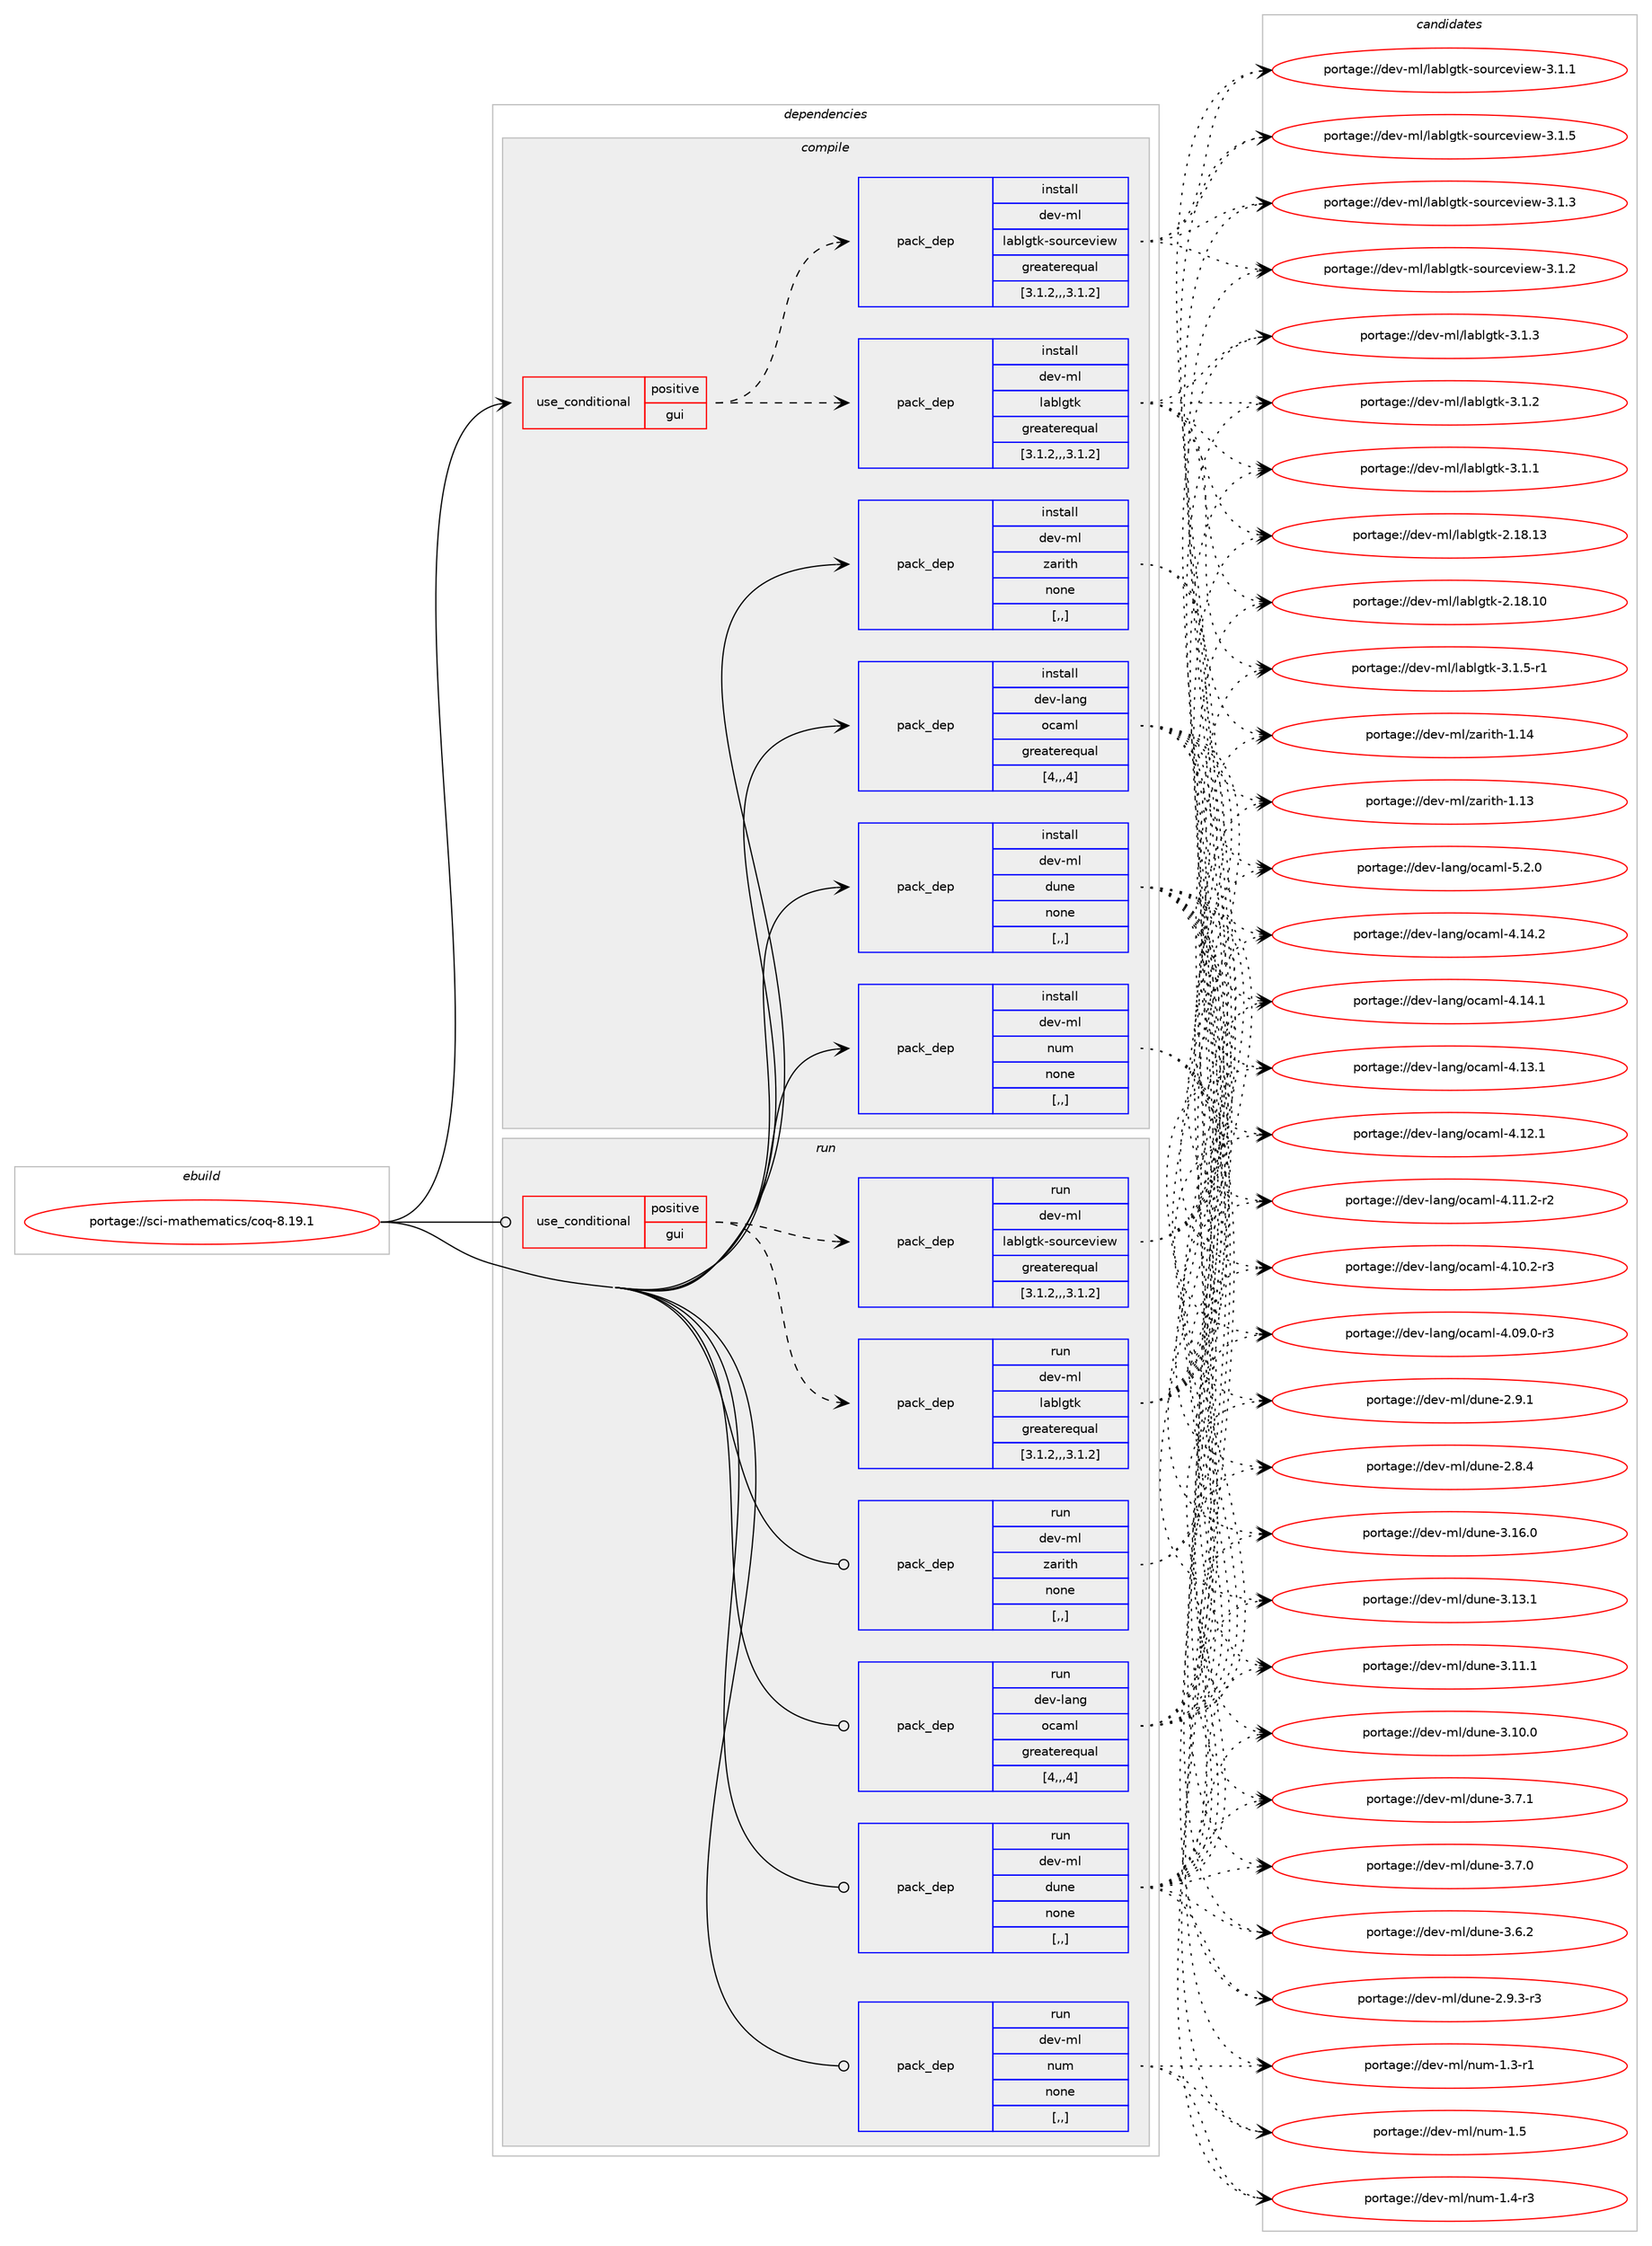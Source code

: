 digraph prolog {

# *************
# Graph options
# *************

newrank=true;
concentrate=true;
compound=true;
graph [rankdir=LR,fontname=Helvetica,fontsize=10,ranksep=1.5];#, ranksep=2.5, nodesep=0.2];
edge  [arrowhead=vee];
node  [fontname=Helvetica,fontsize=10];

# **********
# The ebuild
# **********

subgraph cluster_leftcol {
color=gray;
label=<<i>ebuild</i>>;
id [label="portage://sci-mathematics/coq-8.19.1", color=red, width=4, href="../sci-mathematics/coq-8.19.1.svg"];
}

# ****************
# The dependencies
# ****************

subgraph cluster_midcol {
color=gray;
label=<<i>dependencies</i>>;
subgraph cluster_compile {
fillcolor="#eeeeee";
style=filled;
label=<<i>compile</i>>;
subgraph cond108177 {
dependency407891 [label=<<TABLE BORDER="0" CELLBORDER="1" CELLSPACING="0" CELLPADDING="4"><TR><TD ROWSPAN="3" CELLPADDING="10">use_conditional</TD></TR><TR><TD>positive</TD></TR><TR><TD>gui</TD></TR></TABLE>>, shape=none, color=red];
subgraph pack296841 {
dependency407892 [label=<<TABLE BORDER="0" CELLBORDER="1" CELLSPACING="0" CELLPADDING="4" WIDTH="220"><TR><TD ROWSPAN="6" CELLPADDING="30">pack_dep</TD></TR><TR><TD WIDTH="110">install</TD></TR><TR><TD>dev-ml</TD></TR><TR><TD>lablgtk</TD></TR><TR><TD>greaterequal</TD></TR><TR><TD>[3.1.2,,,3.1.2]</TD></TR></TABLE>>, shape=none, color=blue];
}
dependency407891:e -> dependency407892:w [weight=20,style="dashed",arrowhead="vee"];
subgraph pack296842 {
dependency407893 [label=<<TABLE BORDER="0" CELLBORDER="1" CELLSPACING="0" CELLPADDING="4" WIDTH="220"><TR><TD ROWSPAN="6" CELLPADDING="30">pack_dep</TD></TR><TR><TD WIDTH="110">install</TD></TR><TR><TD>dev-ml</TD></TR><TR><TD>lablgtk-sourceview</TD></TR><TR><TD>greaterequal</TD></TR><TR><TD>[3.1.2,,,3.1.2]</TD></TR></TABLE>>, shape=none, color=blue];
}
dependency407891:e -> dependency407893:w [weight=20,style="dashed",arrowhead="vee"];
}
id:e -> dependency407891:w [weight=20,style="solid",arrowhead="vee"];
subgraph pack296843 {
dependency407894 [label=<<TABLE BORDER="0" CELLBORDER="1" CELLSPACING="0" CELLPADDING="4" WIDTH="220"><TR><TD ROWSPAN="6" CELLPADDING="30">pack_dep</TD></TR><TR><TD WIDTH="110">install</TD></TR><TR><TD>dev-lang</TD></TR><TR><TD>ocaml</TD></TR><TR><TD>greaterequal</TD></TR><TR><TD>[4,,,4]</TD></TR></TABLE>>, shape=none, color=blue];
}
id:e -> dependency407894:w [weight=20,style="solid",arrowhead="vee"];
subgraph pack296844 {
dependency407895 [label=<<TABLE BORDER="0" CELLBORDER="1" CELLSPACING="0" CELLPADDING="4" WIDTH="220"><TR><TD ROWSPAN="6" CELLPADDING="30">pack_dep</TD></TR><TR><TD WIDTH="110">install</TD></TR><TR><TD>dev-ml</TD></TR><TR><TD>dune</TD></TR><TR><TD>none</TD></TR><TR><TD>[,,]</TD></TR></TABLE>>, shape=none, color=blue];
}
id:e -> dependency407895:w [weight=20,style="solid",arrowhead="vee"];
subgraph pack296845 {
dependency407896 [label=<<TABLE BORDER="0" CELLBORDER="1" CELLSPACING="0" CELLPADDING="4" WIDTH="220"><TR><TD ROWSPAN="6" CELLPADDING="30">pack_dep</TD></TR><TR><TD WIDTH="110">install</TD></TR><TR><TD>dev-ml</TD></TR><TR><TD>num</TD></TR><TR><TD>none</TD></TR><TR><TD>[,,]</TD></TR></TABLE>>, shape=none, color=blue];
}
id:e -> dependency407896:w [weight=20,style="solid",arrowhead="vee"];
subgraph pack296846 {
dependency407897 [label=<<TABLE BORDER="0" CELLBORDER="1" CELLSPACING="0" CELLPADDING="4" WIDTH="220"><TR><TD ROWSPAN="6" CELLPADDING="30">pack_dep</TD></TR><TR><TD WIDTH="110">install</TD></TR><TR><TD>dev-ml</TD></TR><TR><TD>zarith</TD></TR><TR><TD>none</TD></TR><TR><TD>[,,]</TD></TR></TABLE>>, shape=none, color=blue];
}
id:e -> dependency407897:w [weight=20,style="solid",arrowhead="vee"];
}
subgraph cluster_compileandrun {
fillcolor="#eeeeee";
style=filled;
label=<<i>compile and run</i>>;
}
subgraph cluster_run {
fillcolor="#eeeeee";
style=filled;
label=<<i>run</i>>;
subgraph cond108178 {
dependency407898 [label=<<TABLE BORDER="0" CELLBORDER="1" CELLSPACING="0" CELLPADDING="4"><TR><TD ROWSPAN="3" CELLPADDING="10">use_conditional</TD></TR><TR><TD>positive</TD></TR><TR><TD>gui</TD></TR></TABLE>>, shape=none, color=red];
subgraph pack296847 {
dependency407899 [label=<<TABLE BORDER="0" CELLBORDER="1" CELLSPACING="0" CELLPADDING="4" WIDTH="220"><TR><TD ROWSPAN="6" CELLPADDING="30">pack_dep</TD></TR><TR><TD WIDTH="110">run</TD></TR><TR><TD>dev-ml</TD></TR><TR><TD>lablgtk</TD></TR><TR><TD>greaterequal</TD></TR><TR><TD>[3.1.2,,,3.1.2]</TD></TR></TABLE>>, shape=none, color=blue];
}
dependency407898:e -> dependency407899:w [weight=20,style="dashed",arrowhead="vee"];
subgraph pack296848 {
dependency407900 [label=<<TABLE BORDER="0" CELLBORDER="1" CELLSPACING="0" CELLPADDING="4" WIDTH="220"><TR><TD ROWSPAN="6" CELLPADDING="30">pack_dep</TD></TR><TR><TD WIDTH="110">run</TD></TR><TR><TD>dev-ml</TD></TR><TR><TD>lablgtk-sourceview</TD></TR><TR><TD>greaterequal</TD></TR><TR><TD>[3.1.2,,,3.1.2]</TD></TR></TABLE>>, shape=none, color=blue];
}
dependency407898:e -> dependency407900:w [weight=20,style="dashed",arrowhead="vee"];
}
id:e -> dependency407898:w [weight=20,style="solid",arrowhead="odot"];
subgraph pack296849 {
dependency407901 [label=<<TABLE BORDER="0" CELLBORDER="1" CELLSPACING="0" CELLPADDING="4" WIDTH="220"><TR><TD ROWSPAN="6" CELLPADDING="30">pack_dep</TD></TR><TR><TD WIDTH="110">run</TD></TR><TR><TD>dev-lang</TD></TR><TR><TD>ocaml</TD></TR><TR><TD>greaterequal</TD></TR><TR><TD>[4,,,4]</TD></TR></TABLE>>, shape=none, color=blue];
}
id:e -> dependency407901:w [weight=20,style="solid",arrowhead="odot"];
subgraph pack296850 {
dependency407902 [label=<<TABLE BORDER="0" CELLBORDER="1" CELLSPACING="0" CELLPADDING="4" WIDTH="220"><TR><TD ROWSPAN="6" CELLPADDING="30">pack_dep</TD></TR><TR><TD WIDTH="110">run</TD></TR><TR><TD>dev-ml</TD></TR><TR><TD>dune</TD></TR><TR><TD>none</TD></TR><TR><TD>[,,]</TD></TR></TABLE>>, shape=none, color=blue];
}
id:e -> dependency407902:w [weight=20,style="solid",arrowhead="odot"];
subgraph pack296851 {
dependency407903 [label=<<TABLE BORDER="0" CELLBORDER="1" CELLSPACING="0" CELLPADDING="4" WIDTH="220"><TR><TD ROWSPAN="6" CELLPADDING="30">pack_dep</TD></TR><TR><TD WIDTH="110">run</TD></TR><TR><TD>dev-ml</TD></TR><TR><TD>num</TD></TR><TR><TD>none</TD></TR><TR><TD>[,,]</TD></TR></TABLE>>, shape=none, color=blue];
}
id:e -> dependency407903:w [weight=20,style="solid",arrowhead="odot"];
subgraph pack296852 {
dependency407904 [label=<<TABLE BORDER="0" CELLBORDER="1" CELLSPACING="0" CELLPADDING="4" WIDTH="220"><TR><TD ROWSPAN="6" CELLPADDING="30">pack_dep</TD></TR><TR><TD WIDTH="110">run</TD></TR><TR><TD>dev-ml</TD></TR><TR><TD>zarith</TD></TR><TR><TD>none</TD></TR><TR><TD>[,,]</TD></TR></TABLE>>, shape=none, color=blue];
}
id:e -> dependency407904:w [weight=20,style="solid",arrowhead="odot"];
}
}

# **************
# The candidates
# **************

subgraph cluster_choices {
rank=same;
color=gray;
label=<<i>candidates</i>>;

subgraph choice296841 {
color=black;
nodesep=1;
choice100101118451091084710897981081031161074551464946534511449 [label="portage://dev-ml/lablgtk-3.1.5-r1", color=red, width=4,href="../dev-ml/lablgtk-3.1.5-r1.svg"];
choice10010111845109108471089798108103116107455146494651 [label="portage://dev-ml/lablgtk-3.1.3", color=red, width=4,href="../dev-ml/lablgtk-3.1.3.svg"];
choice10010111845109108471089798108103116107455146494650 [label="portage://dev-ml/lablgtk-3.1.2", color=red, width=4,href="../dev-ml/lablgtk-3.1.2.svg"];
choice10010111845109108471089798108103116107455146494649 [label="portage://dev-ml/lablgtk-3.1.1", color=red, width=4,href="../dev-ml/lablgtk-3.1.1.svg"];
choice100101118451091084710897981081031161074550464956464951 [label="portage://dev-ml/lablgtk-2.18.13", color=red, width=4,href="../dev-ml/lablgtk-2.18.13.svg"];
choice100101118451091084710897981081031161074550464956464948 [label="portage://dev-ml/lablgtk-2.18.10", color=red, width=4,href="../dev-ml/lablgtk-2.18.10.svg"];
dependency407892:e -> choice100101118451091084710897981081031161074551464946534511449:w [style=dotted,weight="100"];
dependency407892:e -> choice10010111845109108471089798108103116107455146494651:w [style=dotted,weight="100"];
dependency407892:e -> choice10010111845109108471089798108103116107455146494650:w [style=dotted,weight="100"];
dependency407892:e -> choice10010111845109108471089798108103116107455146494649:w [style=dotted,weight="100"];
dependency407892:e -> choice100101118451091084710897981081031161074550464956464951:w [style=dotted,weight="100"];
dependency407892:e -> choice100101118451091084710897981081031161074550464956464948:w [style=dotted,weight="100"];
}
subgraph choice296842 {
color=black;
nodesep=1;
choice100101118451091084710897981081031161074511511111711499101118105101119455146494653 [label="portage://dev-ml/lablgtk-sourceview-3.1.5", color=red, width=4,href="../dev-ml/lablgtk-sourceview-3.1.5.svg"];
choice100101118451091084710897981081031161074511511111711499101118105101119455146494651 [label="portage://dev-ml/lablgtk-sourceview-3.1.3", color=red, width=4,href="../dev-ml/lablgtk-sourceview-3.1.3.svg"];
choice100101118451091084710897981081031161074511511111711499101118105101119455146494650 [label="portage://dev-ml/lablgtk-sourceview-3.1.2", color=red, width=4,href="../dev-ml/lablgtk-sourceview-3.1.2.svg"];
choice100101118451091084710897981081031161074511511111711499101118105101119455146494649 [label="portage://dev-ml/lablgtk-sourceview-3.1.1", color=red, width=4,href="../dev-ml/lablgtk-sourceview-3.1.1.svg"];
dependency407893:e -> choice100101118451091084710897981081031161074511511111711499101118105101119455146494653:w [style=dotted,weight="100"];
dependency407893:e -> choice100101118451091084710897981081031161074511511111711499101118105101119455146494651:w [style=dotted,weight="100"];
dependency407893:e -> choice100101118451091084710897981081031161074511511111711499101118105101119455146494650:w [style=dotted,weight="100"];
dependency407893:e -> choice100101118451091084710897981081031161074511511111711499101118105101119455146494649:w [style=dotted,weight="100"];
}
subgraph choice296843 {
color=black;
nodesep=1;
choice1001011184510897110103471119997109108455346504648 [label="portage://dev-lang/ocaml-5.2.0", color=red, width=4,href="../dev-lang/ocaml-5.2.0.svg"];
choice100101118451089711010347111999710910845524649524650 [label="portage://dev-lang/ocaml-4.14.2", color=red, width=4,href="../dev-lang/ocaml-4.14.2.svg"];
choice100101118451089711010347111999710910845524649524649 [label="portage://dev-lang/ocaml-4.14.1", color=red, width=4,href="../dev-lang/ocaml-4.14.1.svg"];
choice100101118451089711010347111999710910845524649514649 [label="portage://dev-lang/ocaml-4.13.1", color=red, width=4,href="../dev-lang/ocaml-4.13.1.svg"];
choice100101118451089711010347111999710910845524649504649 [label="portage://dev-lang/ocaml-4.12.1", color=red, width=4,href="../dev-lang/ocaml-4.12.1.svg"];
choice1001011184510897110103471119997109108455246494946504511450 [label="portage://dev-lang/ocaml-4.11.2-r2", color=red, width=4,href="../dev-lang/ocaml-4.11.2-r2.svg"];
choice1001011184510897110103471119997109108455246494846504511451 [label="portage://dev-lang/ocaml-4.10.2-r3", color=red, width=4,href="../dev-lang/ocaml-4.10.2-r3.svg"];
choice1001011184510897110103471119997109108455246485746484511451 [label="portage://dev-lang/ocaml-4.09.0-r3", color=red, width=4,href="../dev-lang/ocaml-4.09.0-r3.svg"];
dependency407894:e -> choice1001011184510897110103471119997109108455346504648:w [style=dotted,weight="100"];
dependency407894:e -> choice100101118451089711010347111999710910845524649524650:w [style=dotted,weight="100"];
dependency407894:e -> choice100101118451089711010347111999710910845524649524649:w [style=dotted,weight="100"];
dependency407894:e -> choice100101118451089711010347111999710910845524649514649:w [style=dotted,weight="100"];
dependency407894:e -> choice100101118451089711010347111999710910845524649504649:w [style=dotted,weight="100"];
dependency407894:e -> choice1001011184510897110103471119997109108455246494946504511450:w [style=dotted,weight="100"];
dependency407894:e -> choice1001011184510897110103471119997109108455246494846504511451:w [style=dotted,weight="100"];
dependency407894:e -> choice1001011184510897110103471119997109108455246485746484511451:w [style=dotted,weight="100"];
}
subgraph choice296844 {
color=black;
nodesep=1;
choice100101118451091084710011711010145514649544648 [label="portage://dev-ml/dune-3.16.0", color=red, width=4,href="../dev-ml/dune-3.16.0.svg"];
choice100101118451091084710011711010145514649514649 [label="portage://dev-ml/dune-3.13.1", color=red, width=4,href="../dev-ml/dune-3.13.1.svg"];
choice100101118451091084710011711010145514649494649 [label="portage://dev-ml/dune-3.11.1", color=red, width=4,href="../dev-ml/dune-3.11.1.svg"];
choice100101118451091084710011711010145514649484648 [label="portage://dev-ml/dune-3.10.0", color=red, width=4,href="../dev-ml/dune-3.10.0.svg"];
choice1001011184510910847100117110101455146554649 [label="portage://dev-ml/dune-3.7.1", color=red, width=4,href="../dev-ml/dune-3.7.1.svg"];
choice1001011184510910847100117110101455146554648 [label="portage://dev-ml/dune-3.7.0", color=red, width=4,href="../dev-ml/dune-3.7.0.svg"];
choice1001011184510910847100117110101455146544650 [label="portage://dev-ml/dune-3.6.2", color=red, width=4,href="../dev-ml/dune-3.6.2.svg"];
choice10010111845109108471001171101014550465746514511451 [label="portage://dev-ml/dune-2.9.3-r3", color=red, width=4,href="../dev-ml/dune-2.9.3-r3.svg"];
choice1001011184510910847100117110101455046574649 [label="portage://dev-ml/dune-2.9.1", color=red, width=4,href="../dev-ml/dune-2.9.1.svg"];
choice1001011184510910847100117110101455046564652 [label="portage://dev-ml/dune-2.8.4", color=red, width=4,href="../dev-ml/dune-2.8.4.svg"];
dependency407895:e -> choice100101118451091084710011711010145514649544648:w [style=dotted,weight="100"];
dependency407895:e -> choice100101118451091084710011711010145514649514649:w [style=dotted,weight="100"];
dependency407895:e -> choice100101118451091084710011711010145514649494649:w [style=dotted,weight="100"];
dependency407895:e -> choice100101118451091084710011711010145514649484648:w [style=dotted,weight="100"];
dependency407895:e -> choice1001011184510910847100117110101455146554649:w [style=dotted,weight="100"];
dependency407895:e -> choice1001011184510910847100117110101455146554648:w [style=dotted,weight="100"];
dependency407895:e -> choice1001011184510910847100117110101455146544650:w [style=dotted,weight="100"];
dependency407895:e -> choice10010111845109108471001171101014550465746514511451:w [style=dotted,weight="100"];
dependency407895:e -> choice1001011184510910847100117110101455046574649:w [style=dotted,weight="100"];
dependency407895:e -> choice1001011184510910847100117110101455046564652:w [style=dotted,weight="100"];
}
subgraph choice296845 {
color=black;
nodesep=1;
choice100101118451091084711011710945494653 [label="portage://dev-ml/num-1.5", color=red, width=4,href="../dev-ml/num-1.5.svg"];
choice1001011184510910847110117109454946524511451 [label="portage://dev-ml/num-1.4-r3", color=red, width=4,href="../dev-ml/num-1.4-r3.svg"];
choice1001011184510910847110117109454946514511449 [label="portage://dev-ml/num-1.3-r1", color=red, width=4,href="../dev-ml/num-1.3-r1.svg"];
dependency407896:e -> choice100101118451091084711011710945494653:w [style=dotted,weight="100"];
dependency407896:e -> choice1001011184510910847110117109454946524511451:w [style=dotted,weight="100"];
dependency407896:e -> choice1001011184510910847110117109454946514511449:w [style=dotted,weight="100"];
}
subgraph choice296846 {
color=black;
nodesep=1;
choice1001011184510910847122971141051161044549464952 [label="portage://dev-ml/zarith-1.14", color=red, width=4,href="../dev-ml/zarith-1.14.svg"];
choice1001011184510910847122971141051161044549464951 [label="portage://dev-ml/zarith-1.13", color=red, width=4,href="../dev-ml/zarith-1.13.svg"];
dependency407897:e -> choice1001011184510910847122971141051161044549464952:w [style=dotted,weight="100"];
dependency407897:e -> choice1001011184510910847122971141051161044549464951:w [style=dotted,weight="100"];
}
subgraph choice296847 {
color=black;
nodesep=1;
choice100101118451091084710897981081031161074551464946534511449 [label="portage://dev-ml/lablgtk-3.1.5-r1", color=red, width=4,href="../dev-ml/lablgtk-3.1.5-r1.svg"];
choice10010111845109108471089798108103116107455146494651 [label="portage://dev-ml/lablgtk-3.1.3", color=red, width=4,href="../dev-ml/lablgtk-3.1.3.svg"];
choice10010111845109108471089798108103116107455146494650 [label="portage://dev-ml/lablgtk-3.1.2", color=red, width=4,href="../dev-ml/lablgtk-3.1.2.svg"];
choice10010111845109108471089798108103116107455146494649 [label="portage://dev-ml/lablgtk-3.1.1", color=red, width=4,href="../dev-ml/lablgtk-3.1.1.svg"];
choice100101118451091084710897981081031161074550464956464951 [label="portage://dev-ml/lablgtk-2.18.13", color=red, width=4,href="../dev-ml/lablgtk-2.18.13.svg"];
choice100101118451091084710897981081031161074550464956464948 [label="portage://dev-ml/lablgtk-2.18.10", color=red, width=4,href="../dev-ml/lablgtk-2.18.10.svg"];
dependency407899:e -> choice100101118451091084710897981081031161074551464946534511449:w [style=dotted,weight="100"];
dependency407899:e -> choice10010111845109108471089798108103116107455146494651:w [style=dotted,weight="100"];
dependency407899:e -> choice10010111845109108471089798108103116107455146494650:w [style=dotted,weight="100"];
dependency407899:e -> choice10010111845109108471089798108103116107455146494649:w [style=dotted,weight="100"];
dependency407899:e -> choice100101118451091084710897981081031161074550464956464951:w [style=dotted,weight="100"];
dependency407899:e -> choice100101118451091084710897981081031161074550464956464948:w [style=dotted,weight="100"];
}
subgraph choice296848 {
color=black;
nodesep=1;
choice100101118451091084710897981081031161074511511111711499101118105101119455146494653 [label="portage://dev-ml/lablgtk-sourceview-3.1.5", color=red, width=4,href="../dev-ml/lablgtk-sourceview-3.1.5.svg"];
choice100101118451091084710897981081031161074511511111711499101118105101119455146494651 [label="portage://dev-ml/lablgtk-sourceview-3.1.3", color=red, width=4,href="../dev-ml/lablgtk-sourceview-3.1.3.svg"];
choice100101118451091084710897981081031161074511511111711499101118105101119455146494650 [label="portage://dev-ml/lablgtk-sourceview-3.1.2", color=red, width=4,href="../dev-ml/lablgtk-sourceview-3.1.2.svg"];
choice100101118451091084710897981081031161074511511111711499101118105101119455146494649 [label="portage://dev-ml/lablgtk-sourceview-3.1.1", color=red, width=4,href="../dev-ml/lablgtk-sourceview-3.1.1.svg"];
dependency407900:e -> choice100101118451091084710897981081031161074511511111711499101118105101119455146494653:w [style=dotted,weight="100"];
dependency407900:e -> choice100101118451091084710897981081031161074511511111711499101118105101119455146494651:w [style=dotted,weight="100"];
dependency407900:e -> choice100101118451091084710897981081031161074511511111711499101118105101119455146494650:w [style=dotted,weight="100"];
dependency407900:e -> choice100101118451091084710897981081031161074511511111711499101118105101119455146494649:w [style=dotted,weight="100"];
}
subgraph choice296849 {
color=black;
nodesep=1;
choice1001011184510897110103471119997109108455346504648 [label="portage://dev-lang/ocaml-5.2.0", color=red, width=4,href="../dev-lang/ocaml-5.2.0.svg"];
choice100101118451089711010347111999710910845524649524650 [label="portage://dev-lang/ocaml-4.14.2", color=red, width=4,href="../dev-lang/ocaml-4.14.2.svg"];
choice100101118451089711010347111999710910845524649524649 [label="portage://dev-lang/ocaml-4.14.1", color=red, width=4,href="../dev-lang/ocaml-4.14.1.svg"];
choice100101118451089711010347111999710910845524649514649 [label="portage://dev-lang/ocaml-4.13.1", color=red, width=4,href="../dev-lang/ocaml-4.13.1.svg"];
choice100101118451089711010347111999710910845524649504649 [label="portage://dev-lang/ocaml-4.12.1", color=red, width=4,href="../dev-lang/ocaml-4.12.1.svg"];
choice1001011184510897110103471119997109108455246494946504511450 [label="portage://dev-lang/ocaml-4.11.2-r2", color=red, width=4,href="../dev-lang/ocaml-4.11.2-r2.svg"];
choice1001011184510897110103471119997109108455246494846504511451 [label="portage://dev-lang/ocaml-4.10.2-r3", color=red, width=4,href="../dev-lang/ocaml-4.10.2-r3.svg"];
choice1001011184510897110103471119997109108455246485746484511451 [label="portage://dev-lang/ocaml-4.09.0-r3", color=red, width=4,href="../dev-lang/ocaml-4.09.0-r3.svg"];
dependency407901:e -> choice1001011184510897110103471119997109108455346504648:w [style=dotted,weight="100"];
dependency407901:e -> choice100101118451089711010347111999710910845524649524650:w [style=dotted,weight="100"];
dependency407901:e -> choice100101118451089711010347111999710910845524649524649:w [style=dotted,weight="100"];
dependency407901:e -> choice100101118451089711010347111999710910845524649514649:w [style=dotted,weight="100"];
dependency407901:e -> choice100101118451089711010347111999710910845524649504649:w [style=dotted,weight="100"];
dependency407901:e -> choice1001011184510897110103471119997109108455246494946504511450:w [style=dotted,weight="100"];
dependency407901:e -> choice1001011184510897110103471119997109108455246494846504511451:w [style=dotted,weight="100"];
dependency407901:e -> choice1001011184510897110103471119997109108455246485746484511451:w [style=dotted,weight="100"];
}
subgraph choice296850 {
color=black;
nodesep=1;
choice100101118451091084710011711010145514649544648 [label="portage://dev-ml/dune-3.16.0", color=red, width=4,href="../dev-ml/dune-3.16.0.svg"];
choice100101118451091084710011711010145514649514649 [label="portage://dev-ml/dune-3.13.1", color=red, width=4,href="../dev-ml/dune-3.13.1.svg"];
choice100101118451091084710011711010145514649494649 [label="portage://dev-ml/dune-3.11.1", color=red, width=4,href="../dev-ml/dune-3.11.1.svg"];
choice100101118451091084710011711010145514649484648 [label="portage://dev-ml/dune-3.10.0", color=red, width=4,href="../dev-ml/dune-3.10.0.svg"];
choice1001011184510910847100117110101455146554649 [label="portage://dev-ml/dune-3.7.1", color=red, width=4,href="../dev-ml/dune-3.7.1.svg"];
choice1001011184510910847100117110101455146554648 [label="portage://dev-ml/dune-3.7.0", color=red, width=4,href="../dev-ml/dune-3.7.0.svg"];
choice1001011184510910847100117110101455146544650 [label="portage://dev-ml/dune-3.6.2", color=red, width=4,href="../dev-ml/dune-3.6.2.svg"];
choice10010111845109108471001171101014550465746514511451 [label="portage://dev-ml/dune-2.9.3-r3", color=red, width=4,href="../dev-ml/dune-2.9.3-r3.svg"];
choice1001011184510910847100117110101455046574649 [label="portage://dev-ml/dune-2.9.1", color=red, width=4,href="../dev-ml/dune-2.9.1.svg"];
choice1001011184510910847100117110101455046564652 [label="portage://dev-ml/dune-2.8.4", color=red, width=4,href="../dev-ml/dune-2.8.4.svg"];
dependency407902:e -> choice100101118451091084710011711010145514649544648:w [style=dotted,weight="100"];
dependency407902:e -> choice100101118451091084710011711010145514649514649:w [style=dotted,weight="100"];
dependency407902:e -> choice100101118451091084710011711010145514649494649:w [style=dotted,weight="100"];
dependency407902:e -> choice100101118451091084710011711010145514649484648:w [style=dotted,weight="100"];
dependency407902:e -> choice1001011184510910847100117110101455146554649:w [style=dotted,weight="100"];
dependency407902:e -> choice1001011184510910847100117110101455146554648:w [style=dotted,weight="100"];
dependency407902:e -> choice1001011184510910847100117110101455146544650:w [style=dotted,weight="100"];
dependency407902:e -> choice10010111845109108471001171101014550465746514511451:w [style=dotted,weight="100"];
dependency407902:e -> choice1001011184510910847100117110101455046574649:w [style=dotted,weight="100"];
dependency407902:e -> choice1001011184510910847100117110101455046564652:w [style=dotted,weight="100"];
}
subgraph choice296851 {
color=black;
nodesep=1;
choice100101118451091084711011710945494653 [label="portage://dev-ml/num-1.5", color=red, width=4,href="../dev-ml/num-1.5.svg"];
choice1001011184510910847110117109454946524511451 [label="portage://dev-ml/num-1.4-r3", color=red, width=4,href="../dev-ml/num-1.4-r3.svg"];
choice1001011184510910847110117109454946514511449 [label="portage://dev-ml/num-1.3-r1", color=red, width=4,href="../dev-ml/num-1.3-r1.svg"];
dependency407903:e -> choice100101118451091084711011710945494653:w [style=dotted,weight="100"];
dependency407903:e -> choice1001011184510910847110117109454946524511451:w [style=dotted,weight="100"];
dependency407903:e -> choice1001011184510910847110117109454946514511449:w [style=dotted,weight="100"];
}
subgraph choice296852 {
color=black;
nodesep=1;
choice1001011184510910847122971141051161044549464952 [label="portage://dev-ml/zarith-1.14", color=red, width=4,href="../dev-ml/zarith-1.14.svg"];
choice1001011184510910847122971141051161044549464951 [label="portage://dev-ml/zarith-1.13", color=red, width=4,href="../dev-ml/zarith-1.13.svg"];
dependency407904:e -> choice1001011184510910847122971141051161044549464952:w [style=dotted,weight="100"];
dependency407904:e -> choice1001011184510910847122971141051161044549464951:w [style=dotted,weight="100"];
}
}

}
